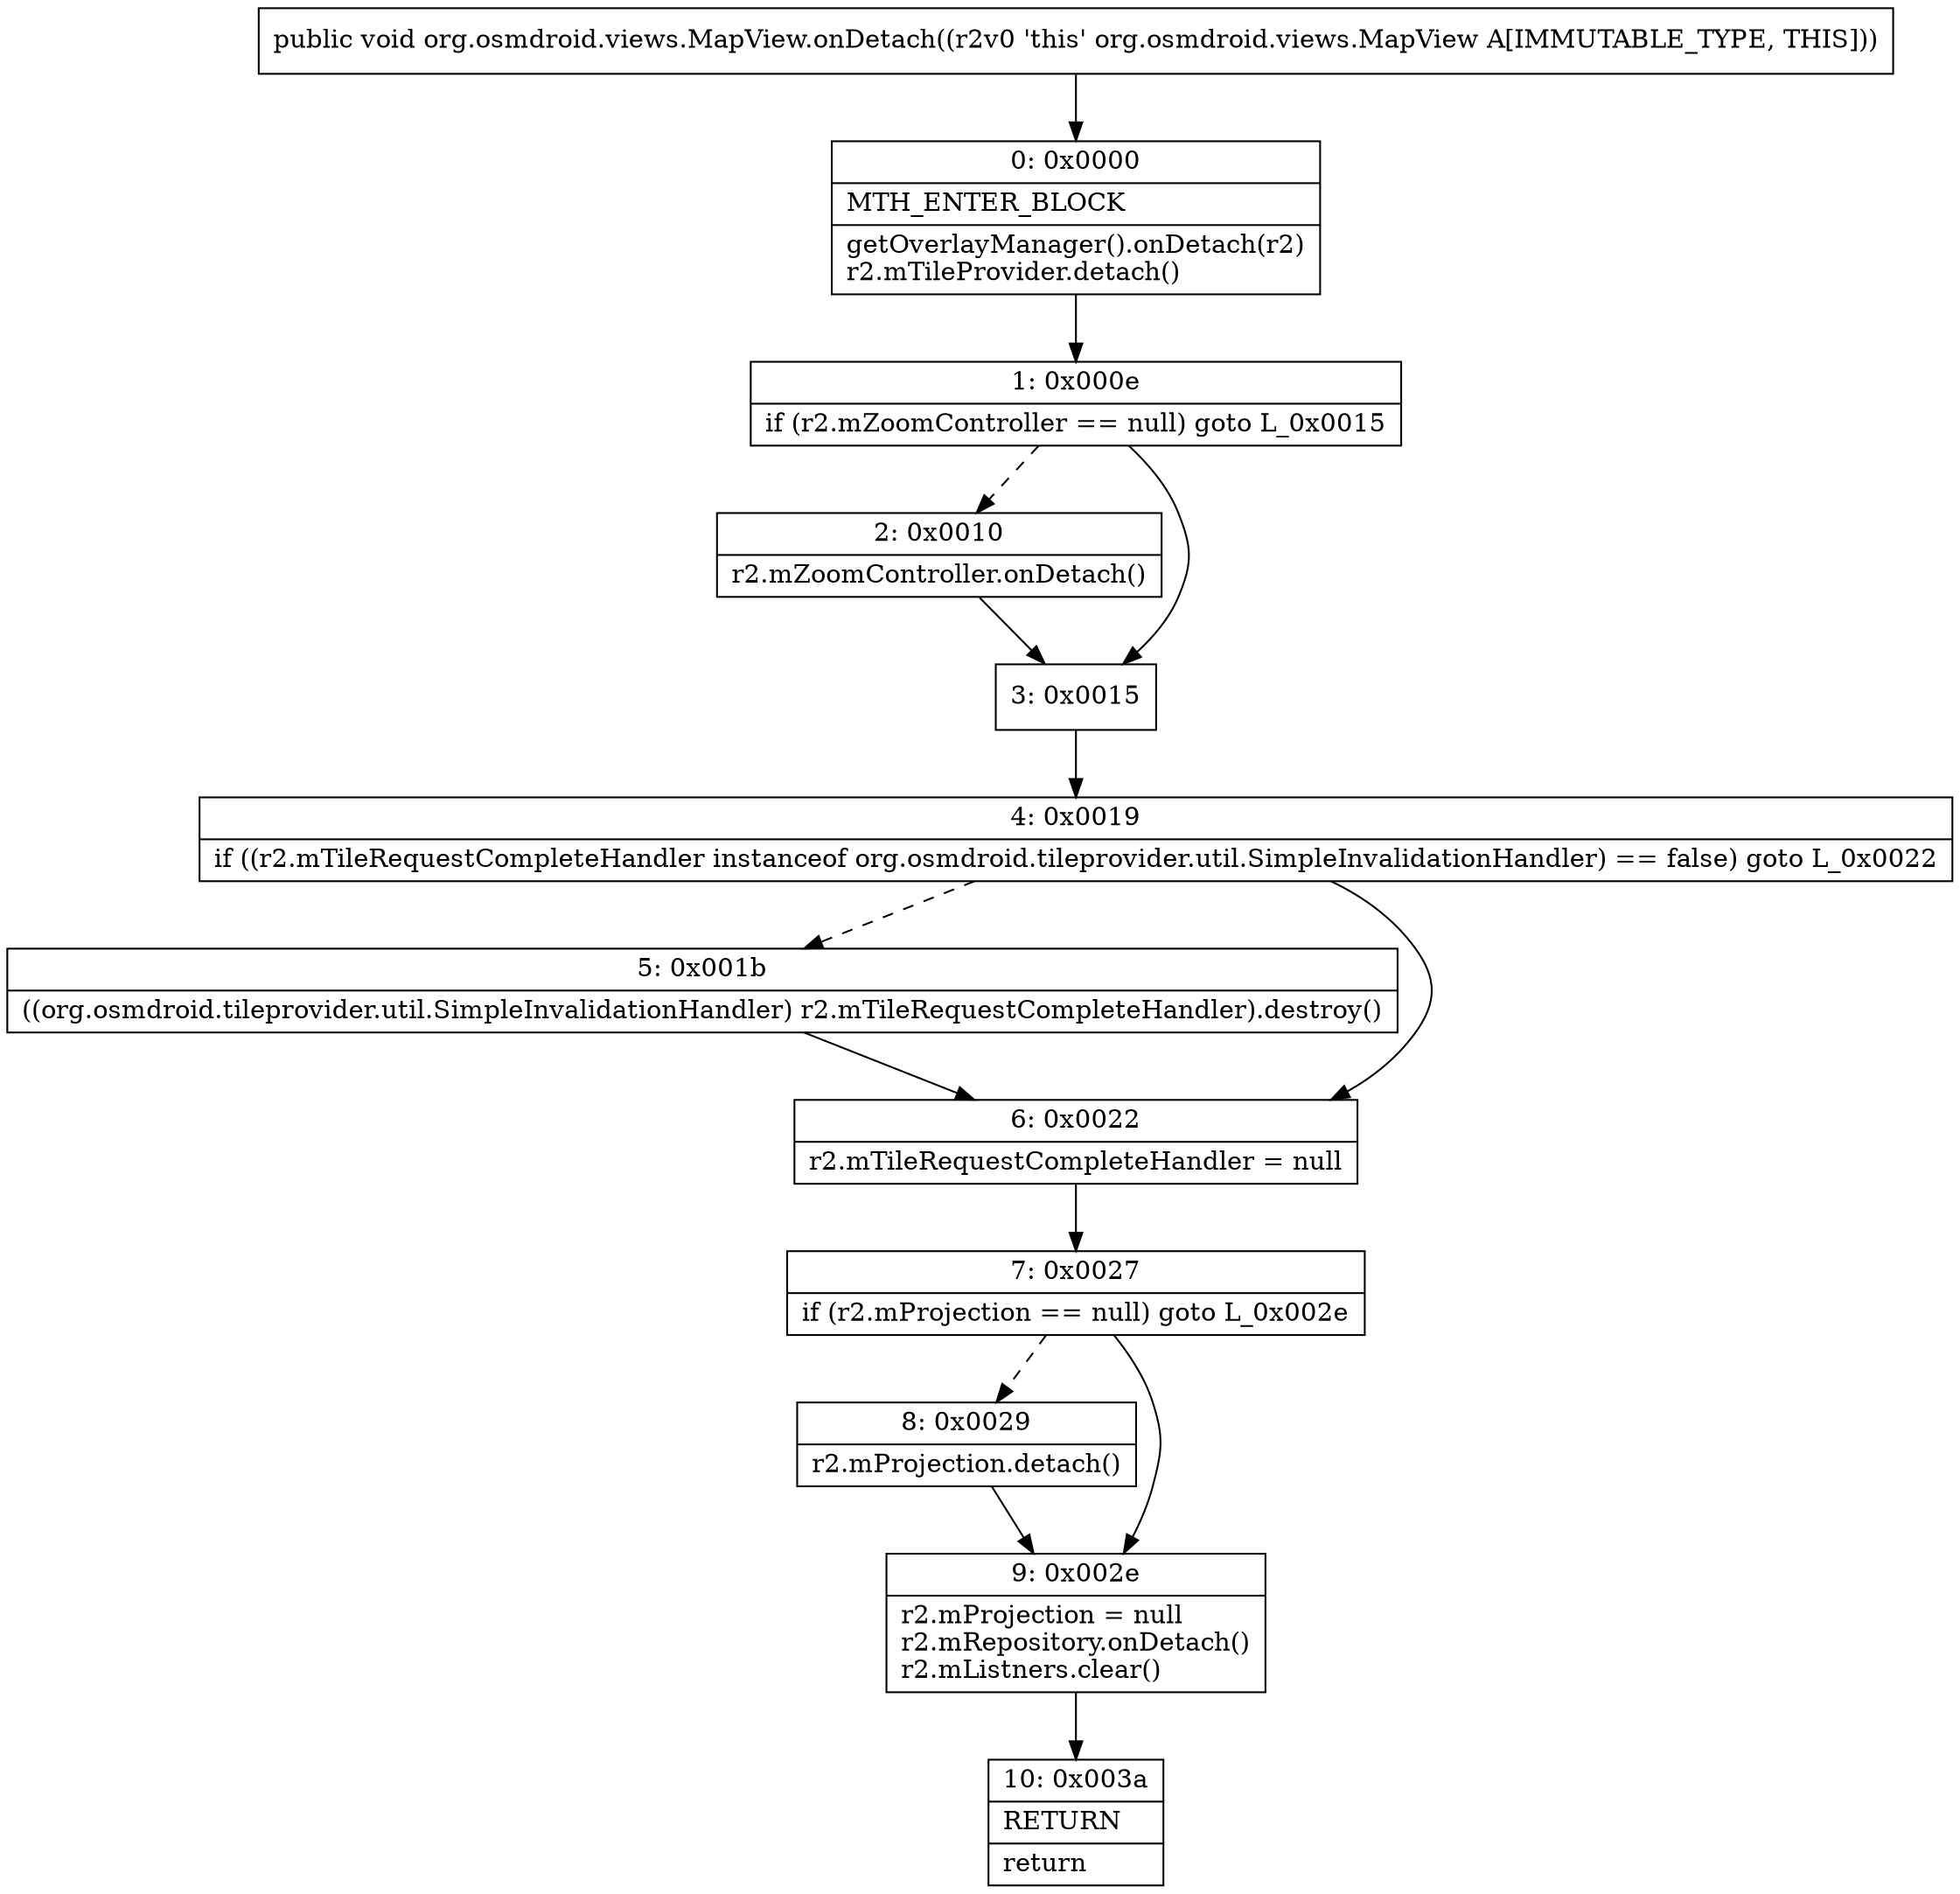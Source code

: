 digraph "CFG fororg.osmdroid.views.MapView.onDetach()V" {
Node_0 [shape=record,label="{0\:\ 0x0000|MTH_ENTER_BLOCK\l|getOverlayManager().onDetach(r2)\lr2.mTileProvider.detach()\l}"];
Node_1 [shape=record,label="{1\:\ 0x000e|if (r2.mZoomController == null) goto L_0x0015\l}"];
Node_2 [shape=record,label="{2\:\ 0x0010|r2.mZoomController.onDetach()\l}"];
Node_3 [shape=record,label="{3\:\ 0x0015}"];
Node_4 [shape=record,label="{4\:\ 0x0019|if ((r2.mTileRequestCompleteHandler instanceof org.osmdroid.tileprovider.util.SimpleInvalidationHandler) == false) goto L_0x0022\l}"];
Node_5 [shape=record,label="{5\:\ 0x001b|((org.osmdroid.tileprovider.util.SimpleInvalidationHandler) r2.mTileRequestCompleteHandler).destroy()\l}"];
Node_6 [shape=record,label="{6\:\ 0x0022|r2.mTileRequestCompleteHandler = null\l}"];
Node_7 [shape=record,label="{7\:\ 0x0027|if (r2.mProjection == null) goto L_0x002e\l}"];
Node_8 [shape=record,label="{8\:\ 0x0029|r2.mProjection.detach()\l}"];
Node_9 [shape=record,label="{9\:\ 0x002e|r2.mProjection = null\lr2.mRepository.onDetach()\lr2.mListners.clear()\l}"];
Node_10 [shape=record,label="{10\:\ 0x003a|RETURN\l|return\l}"];
MethodNode[shape=record,label="{public void org.osmdroid.views.MapView.onDetach((r2v0 'this' org.osmdroid.views.MapView A[IMMUTABLE_TYPE, THIS])) }"];
MethodNode -> Node_0;
Node_0 -> Node_1;
Node_1 -> Node_2[style=dashed];
Node_1 -> Node_3;
Node_2 -> Node_3;
Node_3 -> Node_4;
Node_4 -> Node_5[style=dashed];
Node_4 -> Node_6;
Node_5 -> Node_6;
Node_6 -> Node_7;
Node_7 -> Node_8[style=dashed];
Node_7 -> Node_9;
Node_8 -> Node_9;
Node_9 -> Node_10;
}

